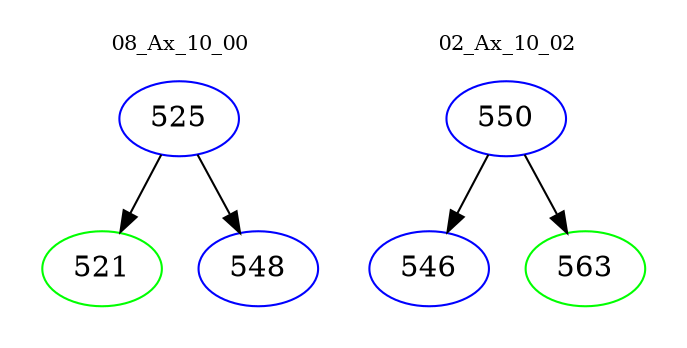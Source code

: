 digraph{
subgraph cluster_0 {
color = white
label = "08_Ax_10_00";
fontsize=10;
T0_525 [label="525", color="blue"]
T0_525 -> T0_521 [color="black"]
T0_521 [label="521", color="green"]
T0_525 -> T0_548 [color="black"]
T0_548 [label="548", color="blue"]
}
subgraph cluster_1 {
color = white
label = "02_Ax_10_02";
fontsize=10;
T1_550 [label="550", color="blue"]
T1_550 -> T1_546 [color="black"]
T1_546 [label="546", color="blue"]
T1_550 -> T1_563 [color="black"]
T1_563 [label="563", color="green"]
}
}
